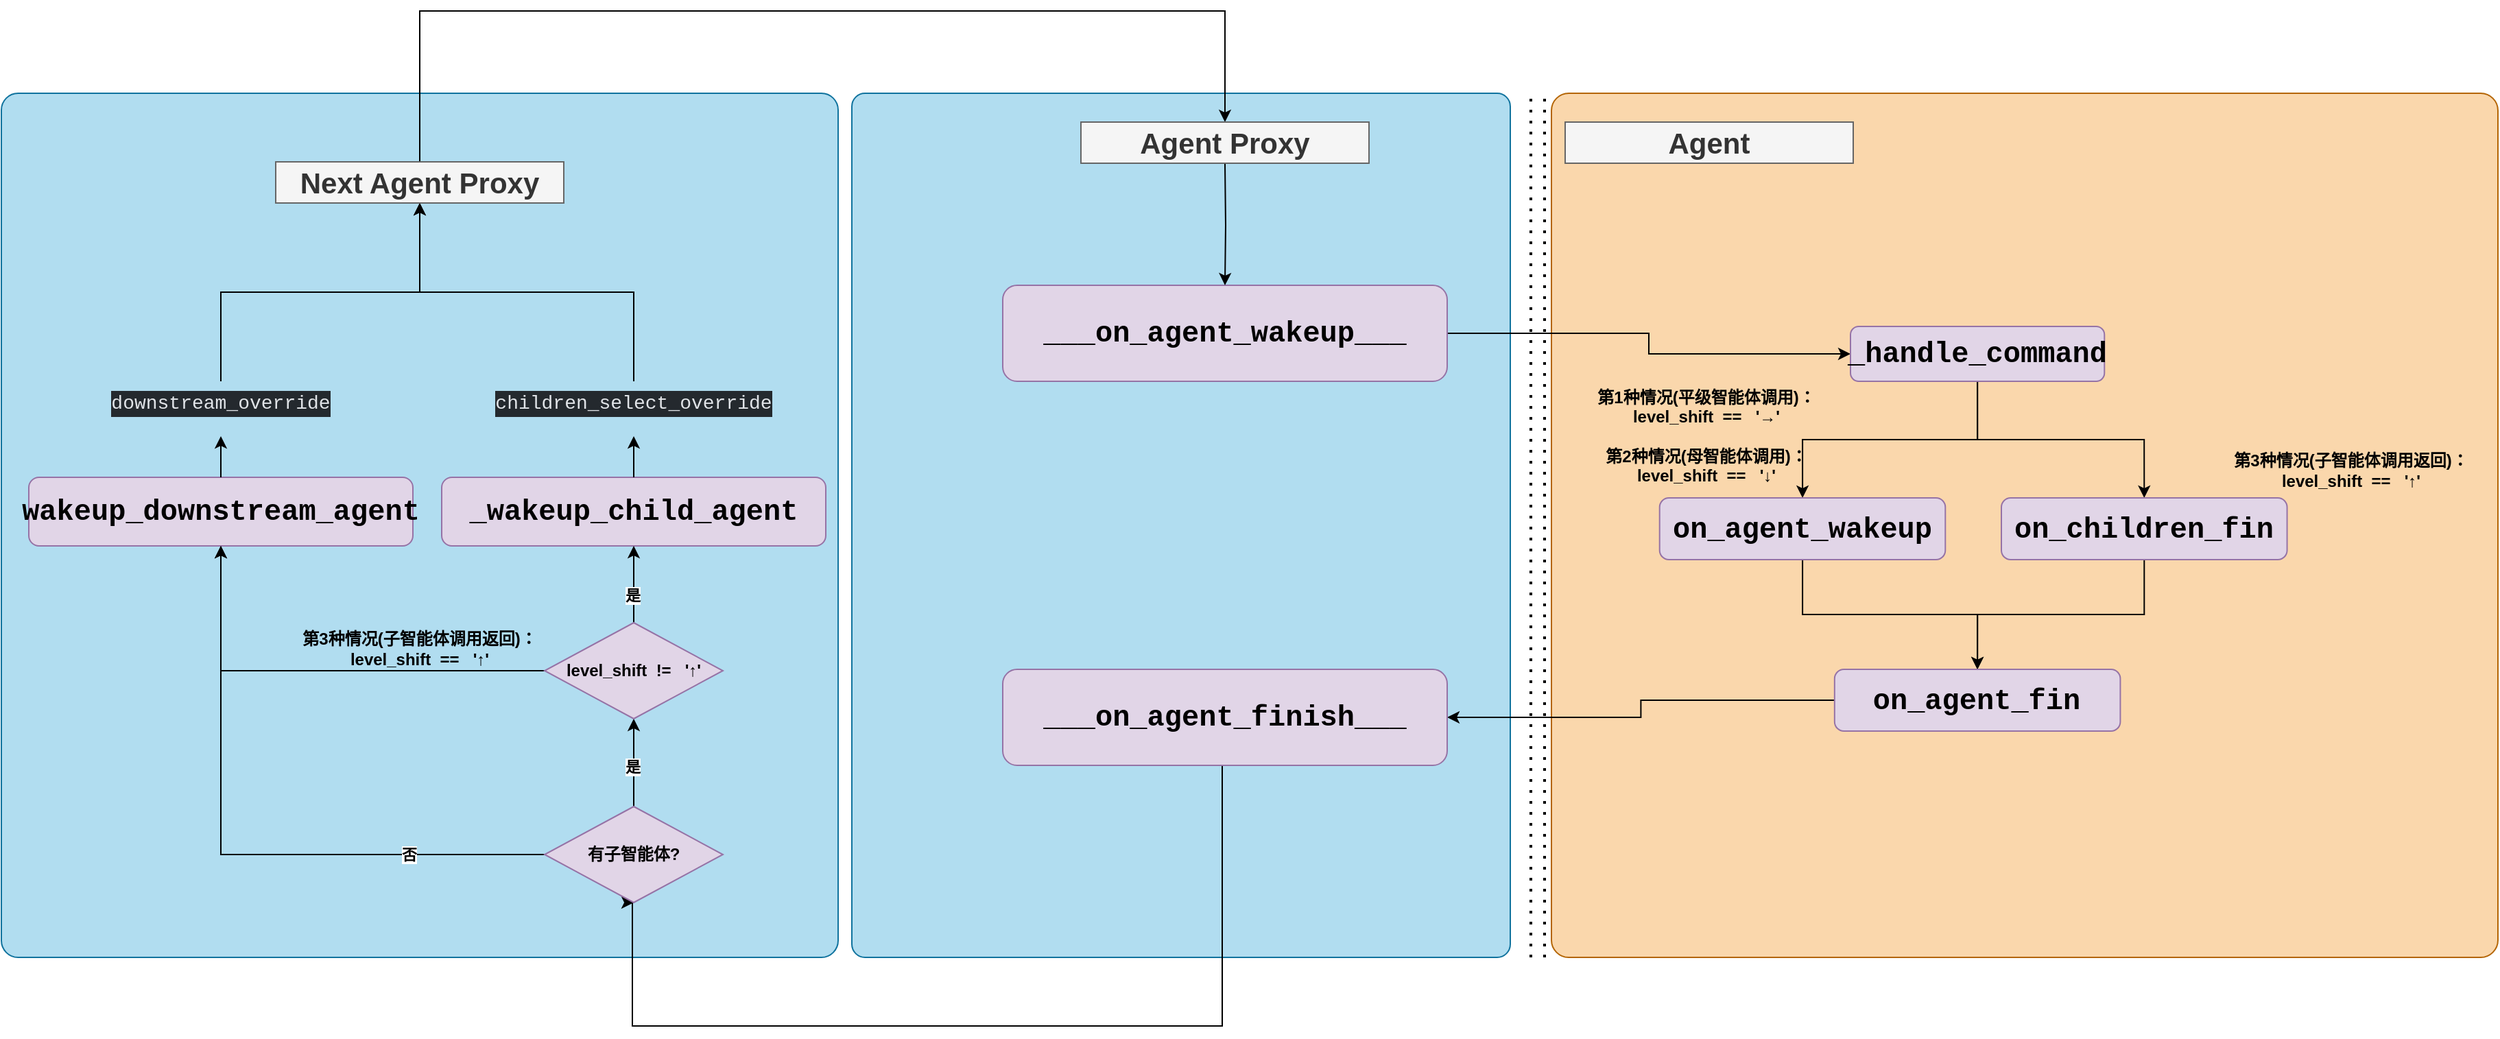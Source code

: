 <mxfile version="21.7.5" type="device">
  <diagram name="第 1 页" id="akJ0fcTaUh_Lfy5anjCc">
    <mxGraphModel dx="146" dy="3135" grid="1" gridSize="10" guides="1" tooltips="1" connect="1" arrows="1" fold="1" page="1" pageScale="1" pageWidth="827" pageHeight="1169" math="0" shadow="0">
      <root>
        <mxCell id="0" />
        <mxCell id="1" parent="0" />
        <mxCell id="GvSntDB-U06VMIfwcd8t-68" value="" style="rounded=1;whiteSpace=wrap;html=1;arcSize=2;movable=1;resizable=1;rotatable=1;deletable=1;editable=1;locked=0;connectable=1;fillColor=#fad7ac;strokeColor=#b46504;" vertex="1" parent="1">
          <mxGeometry x="2050" y="-1220" width="690" height="630" as="geometry" />
        </mxCell>
        <mxCell id="GvSntDB-U06VMIfwcd8t-65" value="" style="rounded=1;whiteSpace=wrap;html=1;arcSize=2;fillColor=#b1ddf0;strokeColor=#10739e;" vertex="1" parent="1">
          <mxGeometry x="920" y="-1220" width="610" height="630" as="geometry" />
        </mxCell>
        <mxCell id="GvSntDB-U06VMIfwcd8t-32" value="" style="rounded=1;whiteSpace=wrap;html=1;arcSize=2;movable=1;resizable=1;rotatable=1;deletable=1;editable=1;locked=0;connectable=1;fillColor=#b1ddf0;strokeColor=#10739e;" vertex="1" parent="1">
          <mxGeometry x="1540" y="-1220" width="480" height="630" as="geometry" />
        </mxCell>
        <mxCell id="GvSntDB-U06VMIfwcd8t-25" style="edgeStyle=orthogonalEdgeStyle;rounded=0;orthogonalLoop=1;jettySize=auto;html=1;exitX=1;exitY=0.5;exitDx=0;exitDy=0;entryX=0;entryY=0.5;entryDx=0;entryDy=0;" edge="1" parent="1" source="GvSntDB-U06VMIfwcd8t-19" target="GvSntDB-U06VMIfwcd8t-24">
          <mxGeometry relative="1" as="geometry" />
        </mxCell>
        <mxCell id="GvSntDB-U06VMIfwcd8t-19" value="&lt;div style=&quot;font-family: Consolas, &amp;quot;Courier New&amp;quot;, monospace; font-size: 21px; line-height: 19px;&quot;&gt;___on_agent_wakeup___&lt;/div&gt;" style="rounded=1;whiteSpace=wrap;html=1;fillColor=#e1d5e7;strokeColor=#9673a6;fontSize=21;labelBackgroundColor=none;fontColor=#000000;fontStyle=1" vertex="1" parent="1">
          <mxGeometry x="1650" y="-1080" width="324" height="70" as="geometry" />
        </mxCell>
        <mxCell id="GvSntDB-U06VMIfwcd8t-20" value="" style="endArrow=none;dashed=1;html=1;dashPattern=1 3;strokeWidth=2;rounded=0;" edge="1" parent="1">
          <mxGeometry width="50" height="50" relative="1" as="geometry">
            <mxPoint x="2035" y="-590" as="sourcePoint" />
            <mxPoint x="2035" y="-1220" as="targetPoint" />
          </mxGeometry>
        </mxCell>
        <mxCell id="GvSntDB-U06VMIfwcd8t-64" style="edgeStyle=orthogonalEdgeStyle;rounded=0;orthogonalLoop=1;jettySize=auto;html=1;entryX=0.5;entryY=0;entryDx=0;entryDy=0;" edge="1" parent="1" target="GvSntDB-U06VMIfwcd8t-19">
          <mxGeometry relative="1" as="geometry">
            <mxPoint x="1812" y="-1169" as="sourcePoint" />
          </mxGeometry>
        </mxCell>
        <mxCell id="GvSntDB-U06VMIfwcd8t-23" value="Agent" style="text;html=1;strokeColor=#666666;fillColor=#f5f5f5;align=center;verticalAlign=middle;whiteSpace=wrap;rounded=0;fontSize=21;fontColor=#333333;fontStyle=1" vertex="1" parent="1">
          <mxGeometry x="2060" y="-1199" width="210" height="30" as="geometry" />
        </mxCell>
        <mxCell id="GvSntDB-U06VMIfwcd8t-28" style="edgeStyle=orthogonalEdgeStyle;rounded=0;orthogonalLoop=1;jettySize=auto;html=1;exitX=0.5;exitY=1;exitDx=0;exitDy=0;fontStyle=1" edge="1" parent="1" source="GvSntDB-U06VMIfwcd8t-24" target="GvSntDB-U06VMIfwcd8t-27">
          <mxGeometry relative="1" as="geometry" />
        </mxCell>
        <mxCell id="GvSntDB-U06VMIfwcd8t-30" style="edgeStyle=orthogonalEdgeStyle;rounded=0;orthogonalLoop=1;jettySize=auto;html=1;entryX=0.5;entryY=0;entryDx=0;entryDy=0;fontStyle=1" edge="1" parent="1" source="GvSntDB-U06VMIfwcd8t-24" target="GvSntDB-U06VMIfwcd8t-29">
          <mxGeometry relative="1" as="geometry" />
        </mxCell>
        <mxCell id="GvSntDB-U06VMIfwcd8t-24" value="&lt;div style=&quot;font-family: Consolas, &amp;quot;Courier New&amp;quot;, monospace; font-size: 21px; line-height: 19px;&quot;&gt;_handle_command&lt;/div&gt;" style="rounded=1;whiteSpace=wrap;html=1;fillColor=#e1d5e7;strokeColor=#9673a6;fontSize=21;labelBackgroundColor=none;fontColor=#000000;fontStyle=1" vertex="1" parent="1">
          <mxGeometry x="2268" y="-1050" width="185.14" height="40" as="geometry" />
        </mxCell>
        <mxCell id="GvSntDB-U06VMIfwcd8t-38" style="edgeStyle=orthogonalEdgeStyle;rounded=0;orthogonalLoop=1;jettySize=auto;html=1;fontStyle=1" edge="1" parent="1" source="GvSntDB-U06VMIfwcd8t-27" target="GvSntDB-U06VMIfwcd8t-37">
          <mxGeometry relative="1" as="geometry" />
        </mxCell>
        <mxCell id="GvSntDB-U06VMIfwcd8t-27" value="&lt;div style=&quot;font-family: Consolas, &amp;quot;Courier New&amp;quot;, monospace; font-size: 21px; line-height: 19px;&quot;&gt;&lt;span style=&quot;border-color: var(--border-color); text-align: left; font-size: 21px;&quot;&gt;on_agent_wakeup&lt;/span&gt;&lt;br style=&quot;font-size: 21px;&quot;&gt;&lt;/div&gt;" style="rounded=1;whiteSpace=wrap;html=1;fillColor=#e1d5e7;strokeColor=#9673a6;fontSize=21;labelBackgroundColor=none;fontColor=#000000;fontStyle=1" vertex="1" parent="1">
          <mxGeometry x="2128.86" y="-925" width="208.29" height="45" as="geometry" />
        </mxCell>
        <mxCell id="GvSntDB-U06VMIfwcd8t-39" style="edgeStyle=orthogonalEdgeStyle;rounded=0;orthogonalLoop=1;jettySize=auto;html=1;entryX=0.5;entryY=0;entryDx=0;entryDy=0;fontStyle=1" edge="1" parent="1" source="GvSntDB-U06VMIfwcd8t-29" target="GvSntDB-U06VMIfwcd8t-37">
          <mxGeometry relative="1" as="geometry" />
        </mxCell>
        <mxCell id="GvSntDB-U06VMIfwcd8t-29" value="&lt;div style=&quot;font-family: Consolas, &amp;quot;Courier New&amp;quot;, monospace; font-size: 21px; line-height: 19px;&quot;&gt;&lt;div style=&quot;line-height: 19px; font-size: 21px;&quot;&gt;on_children_fin&lt;/div&gt;&lt;/div&gt;" style="rounded=1;whiteSpace=wrap;html=1;fillColor=#e1d5e7;strokeColor=#9673a6;fontSize=21;labelBackgroundColor=none;fontColor=#000000;fontStyle=1" vertex="1" parent="1">
          <mxGeometry x="2378" y="-925" width="208.29" height="45" as="geometry" />
        </mxCell>
        <mxCell id="GvSntDB-U06VMIfwcd8t-34" value="第1种情况(平级智能体调用)：&lt;br&gt;level_shift&amp;nbsp; ==&amp;nbsp; &amp;nbsp;&#39;→&#39;&lt;br&gt;&lt;br&gt;第2种情况(母智能体调用)：&lt;br style=&quot;border-color: var(--border-color);&quot;&gt;level_shift&amp;nbsp; ==&amp;nbsp;&amp;nbsp;&amp;nbsp;&#39;↓&lt;span style=&quot;background-color: initial;&quot;&gt;&#39;&lt;/span&gt;" style="text;html=1;strokeColor=none;fillColor=none;align=center;verticalAlign=middle;whiteSpace=wrap;rounded=0;fontStyle=1" vertex="1" parent="1">
          <mxGeometry x="2068" y="-1015" width="190" height="90" as="geometry" />
        </mxCell>
        <mxCell id="GvSntDB-U06VMIfwcd8t-35" value="第3种情况(子智能体调用返回)：&lt;br&gt;level_shift&amp;nbsp; ==&amp;nbsp; &amp;nbsp;&#39;↑&lt;span style=&quot;background-color: initial;&quot;&gt;&#39;&lt;/span&gt;" style="text;html=1;strokeColor=none;fillColor=none;align=center;verticalAlign=middle;whiteSpace=wrap;rounded=0;fontStyle=1" vertex="1" parent="1">
          <mxGeometry x="2538" y="-970" width="190" height="50" as="geometry" />
        </mxCell>
        <mxCell id="GvSntDB-U06VMIfwcd8t-42" style="edgeStyle=orthogonalEdgeStyle;rounded=0;orthogonalLoop=1;jettySize=auto;html=1;" edge="1" parent="1" source="GvSntDB-U06VMIfwcd8t-37" target="GvSntDB-U06VMIfwcd8t-41">
          <mxGeometry relative="1" as="geometry" />
        </mxCell>
        <mxCell id="GvSntDB-U06VMIfwcd8t-37" value="&lt;div style=&quot;font-family: Consolas, &amp;quot;Courier New&amp;quot;, monospace; font-size: 21px; line-height: 19px;&quot;&gt;on_agent_fin&lt;br style=&quot;font-size: 21px;&quot;&gt;&lt;/div&gt;" style="rounded=1;whiteSpace=wrap;html=1;fillColor=#e1d5e7;strokeColor=#9673a6;fontSize=21;labelBackgroundColor=none;fontColor=#000000;fontStyle=1" vertex="1" parent="1">
          <mxGeometry x="2256.42" y="-800" width="208.29" height="45" as="geometry" />
        </mxCell>
        <mxCell id="GvSntDB-U06VMIfwcd8t-40" value="" style="endArrow=none;dashed=1;html=1;dashPattern=1 3;strokeWidth=2;rounded=0;" edge="1" parent="1">
          <mxGeometry width="50" height="50" relative="1" as="geometry">
            <mxPoint x="2045" y="-590" as="sourcePoint" />
            <mxPoint x="2045" y="-1220" as="targetPoint" />
          </mxGeometry>
        </mxCell>
        <mxCell id="GvSntDB-U06VMIfwcd8t-44" style="edgeStyle=orthogonalEdgeStyle;rounded=0;orthogonalLoop=1;jettySize=auto;html=1;entryX=0.5;entryY=1;entryDx=0;entryDy=0;" edge="1" parent="1" source="GvSntDB-U06VMIfwcd8t-41" target="GvSntDB-U06VMIfwcd8t-49">
          <mxGeometry relative="1" as="geometry">
            <mxPoint x="1435" y="-780" as="targetPoint" />
            <Array as="points">
              <mxPoint x="1810" y="-540" />
              <mxPoint x="1380" y="-540" />
              <mxPoint x="1380" y="-630" />
            </Array>
          </mxGeometry>
        </mxCell>
        <mxCell id="GvSntDB-U06VMIfwcd8t-41" value="&lt;div style=&quot;font-family: Consolas, &amp;quot;Courier New&amp;quot;, monospace; font-size: 21px; line-height: 19px;&quot;&gt;___on_agent_finish___&lt;/div&gt;" style="rounded=1;whiteSpace=wrap;html=1;fillColor=#e1d5e7;strokeColor=#9673a6;fontSize=21;labelBackgroundColor=none;fontColor=#000000;fontStyle=1" vertex="1" parent="1">
          <mxGeometry x="1650" y="-800" width="324" height="70" as="geometry" />
        </mxCell>
        <mxCell id="GvSntDB-U06VMIfwcd8t-61" style="edgeStyle=orthogonalEdgeStyle;rounded=0;orthogonalLoop=1;jettySize=auto;html=1;entryX=0.5;entryY=1;entryDx=0;entryDy=0;" edge="1" parent="1" source="GvSntDB-U06VMIfwcd8t-69" target="GvSntDB-U06VMIfwcd8t-60">
          <mxGeometry relative="1" as="geometry" />
        </mxCell>
        <mxCell id="GvSntDB-U06VMIfwcd8t-45" value="&lt;div style=&quot;font-family: Consolas, &amp;quot;Courier New&amp;quot;, monospace; font-size: 21px; line-height: 19px;&quot;&gt;wakeup_downstream_agent&lt;br&gt;&lt;/div&gt;" style="rounded=1;whiteSpace=wrap;html=1;fillColor=#e1d5e7;strokeColor=#9673a6;fontSize=21;labelBackgroundColor=none;fontColor=#000000;fontStyle=1" vertex="1" parent="1">
          <mxGeometry x="940" y="-940" width="280" height="50" as="geometry" />
        </mxCell>
        <mxCell id="GvSntDB-U06VMIfwcd8t-62" style="edgeStyle=orthogonalEdgeStyle;rounded=0;orthogonalLoop=1;jettySize=auto;html=1;entryX=0.5;entryY=1;entryDx=0;entryDy=0;" edge="1" parent="1" source="GvSntDB-U06VMIfwcd8t-71" target="GvSntDB-U06VMIfwcd8t-60">
          <mxGeometry relative="1" as="geometry" />
        </mxCell>
        <mxCell id="GvSntDB-U06VMIfwcd8t-46" value="&lt;div style=&quot;font-family: Consolas, &amp;quot;Courier New&amp;quot;, monospace; font-size: 21px; line-height: 19px;&quot;&gt;_wakeup_child_agent&lt;/div&gt;" style="rounded=1;whiteSpace=wrap;html=1;fillColor=#e1d5e7;strokeColor=#9673a6;fontSize=21;labelBackgroundColor=none;fontColor=#000000;fontStyle=1" vertex="1" parent="1">
          <mxGeometry x="1241" y="-940" width="280" height="50" as="geometry" />
        </mxCell>
        <mxCell id="GvSntDB-U06VMIfwcd8t-50" style="edgeStyle=orthogonalEdgeStyle;rounded=0;orthogonalLoop=1;jettySize=auto;html=1;exitX=0;exitY=0.5;exitDx=0;exitDy=0;fontStyle=1" edge="1" parent="1" source="GvSntDB-U06VMIfwcd8t-49" target="GvSntDB-U06VMIfwcd8t-45">
          <mxGeometry relative="1" as="geometry" />
        </mxCell>
        <mxCell id="GvSntDB-U06VMIfwcd8t-51" value="否" style="edgeLabel;html=1;align=center;verticalAlign=middle;resizable=0;points=[];fontStyle=1" vertex="1" connectable="0" parent="GvSntDB-U06VMIfwcd8t-50">
          <mxGeometry x="-0.569" relative="1" as="geometry">
            <mxPoint as="offset" />
          </mxGeometry>
        </mxCell>
        <mxCell id="GvSntDB-U06VMIfwcd8t-52" style="edgeStyle=orthogonalEdgeStyle;rounded=0;orthogonalLoop=1;jettySize=auto;html=1;exitX=0.5;exitY=0;exitDx=0;exitDy=0;entryX=0.5;entryY=1;entryDx=0;entryDy=0;fontStyle=1" edge="1" parent="1" source="GvSntDB-U06VMIfwcd8t-49" target="GvSntDB-U06VMIfwcd8t-54">
          <mxGeometry relative="1" as="geometry" />
        </mxCell>
        <mxCell id="GvSntDB-U06VMIfwcd8t-53" value="是" style="edgeLabel;html=1;align=center;verticalAlign=middle;resizable=0;points=[];fontStyle=1" vertex="1" connectable="0" parent="GvSntDB-U06VMIfwcd8t-52">
          <mxGeometry x="-0.724" y="-1" relative="1" as="geometry">
            <mxPoint x="-2" y="-20" as="offset" />
          </mxGeometry>
        </mxCell>
        <mxCell id="GvSntDB-U06VMIfwcd8t-49" value="有子智能体?" style="rhombus;whiteSpace=wrap;html=1;fillColor=#e1d5e7;strokeColor=#9673a6;fontStyle=1" vertex="1" parent="1">
          <mxGeometry x="1316" y="-700" width="130" height="70" as="geometry" />
        </mxCell>
        <mxCell id="GvSntDB-U06VMIfwcd8t-55" style="edgeStyle=orthogonalEdgeStyle;rounded=0;orthogonalLoop=1;jettySize=auto;html=1;exitX=0;exitY=0.5;exitDx=0;exitDy=0;fontStyle=1" edge="1" parent="1" source="GvSntDB-U06VMIfwcd8t-54">
          <mxGeometry relative="1" as="geometry">
            <mxPoint x="1080" y="-890" as="targetPoint" />
            <Array as="points">
              <mxPoint x="1080" y="-799" />
            </Array>
          </mxGeometry>
        </mxCell>
        <mxCell id="GvSntDB-U06VMIfwcd8t-56" style="edgeStyle=orthogonalEdgeStyle;rounded=0;orthogonalLoop=1;jettySize=auto;html=1;exitX=0.5;exitY=0;exitDx=0;exitDy=0;entryX=0.5;entryY=1;entryDx=0;entryDy=0;fontStyle=1" edge="1" parent="1" source="GvSntDB-U06VMIfwcd8t-54" target="GvSntDB-U06VMIfwcd8t-46">
          <mxGeometry relative="1" as="geometry" />
        </mxCell>
        <mxCell id="GvSntDB-U06VMIfwcd8t-59" value="是" style="edgeLabel;html=1;align=center;verticalAlign=middle;resizable=0;points=[];fontStyle=1" vertex="1" connectable="0" parent="GvSntDB-U06VMIfwcd8t-56">
          <mxGeometry x="-0.263" y="2" relative="1" as="geometry">
            <mxPoint x="1" as="offset" />
          </mxGeometry>
        </mxCell>
        <mxCell id="GvSntDB-U06VMIfwcd8t-54" value="level_shift&amp;nbsp; !=&amp;nbsp; &amp;nbsp;&#39;↑&#39;" style="rhombus;whiteSpace=wrap;html=1;fillColor=#e1d5e7;strokeColor=#9673a6;fontStyle=1" vertex="1" parent="1">
          <mxGeometry x="1316" y="-834" width="130" height="70" as="geometry" />
        </mxCell>
        <mxCell id="GvSntDB-U06VMIfwcd8t-57" value="第3种情况(子智能体调用返回)：&lt;br&gt;level_shift&amp;nbsp; ==&amp;nbsp; &amp;nbsp;&#39;↑&lt;span style=&quot;background-color: initial;&quot;&gt;&#39;&lt;/span&gt;" style="text;html=1;strokeColor=none;fillColor=none;align=center;verticalAlign=middle;whiteSpace=wrap;rounded=0;fontStyle=1" vertex="1" parent="1">
          <mxGeometry x="1130" y="-840" width="190" height="50" as="geometry" />
        </mxCell>
        <mxCell id="GvSntDB-U06VMIfwcd8t-67" style="edgeStyle=orthogonalEdgeStyle;rounded=0;orthogonalLoop=1;jettySize=auto;html=1;exitX=0.5;exitY=0;exitDx=0;exitDy=0;entryX=0.5;entryY=0;entryDx=0;entryDy=0;" edge="1" parent="1" source="GvSntDB-U06VMIfwcd8t-60" target="GvSntDB-U06VMIfwcd8t-66">
          <mxGeometry relative="1" as="geometry">
            <Array as="points">
              <mxPoint x="1225" y="-1280" />
              <mxPoint x="1812" y="-1280" />
            </Array>
          </mxGeometry>
        </mxCell>
        <mxCell id="GvSntDB-U06VMIfwcd8t-60" value="Next Agent Proxy" style="text;html=1;strokeColor=#666666;fillColor=#f5f5f5;align=center;verticalAlign=middle;whiteSpace=wrap;rounded=0;fontSize=21;fontColor=#333333;fontStyle=1" vertex="1" parent="1">
          <mxGeometry x="1120" y="-1170" width="210" height="30" as="geometry" />
        </mxCell>
        <mxCell id="GvSntDB-U06VMIfwcd8t-66" value="Agent Proxy" style="text;html=1;strokeColor=#666666;fillColor=#f5f5f5;align=center;verticalAlign=middle;whiteSpace=wrap;rounded=0;fontSize=21;fontColor=#333333;fontStyle=1" vertex="1" parent="1">
          <mxGeometry x="1707" y="-1199" width="210" height="30" as="geometry" />
        </mxCell>
        <mxCell id="GvSntDB-U06VMIfwcd8t-70" value="" style="edgeStyle=orthogonalEdgeStyle;rounded=0;orthogonalLoop=1;jettySize=auto;html=1;entryX=0.5;entryY=1;entryDx=0;entryDy=0;" edge="1" parent="1" source="GvSntDB-U06VMIfwcd8t-45" target="GvSntDB-U06VMIfwcd8t-69">
          <mxGeometry relative="1" as="geometry">
            <mxPoint x="1080" y="-940" as="sourcePoint" />
            <mxPoint x="1225" y="-1140" as="targetPoint" />
          </mxGeometry>
        </mxCell>
        <mxCell id="GvSntDB-U06VMIfwcd8t-69" value="&lt;div style=&quot;color: rgb(225, 228, 232); background-color: rgb(36, 41, 46); font-family: Consolas, &amp;quot;Courier New&amp;quot;, monospace; font-weight: normal; font-size: 14px; line-height: 19px;&quot;&gt;&lt;div&gt;&lt;span style=&quot;color: #e1e4e8;&quot;&gt;downstream_override&lt;/span&gt;&lt;/div&gt;&lt;/div&gt;" style="text;whiteSpace=wrap;html=1;align=center;" vertex="1" parent="1">
          <mxGeometry x="990" y="-1010" width="180" height="40" as="geometry" />
        </mxCell>
        <mxCell id="GvSntDB-U06VMIfwcd8t-72" value="" style="edgeStyle=orthogonalEdgeStyle;rounded=0;orthogonalLoop=1;jettySize=auto;html=1;entryX=0.5;entryY=1;entryDx=0;entryDy=0;" edge="1" parent="1" source="GvSntDB-U06VMIfwcd8t-46" target="GvSntDB-U06VMIfwcd8t-71">
          <mxGeometry relative="1" as="geometry">
            <mxPoint x="1381" y="-940" as="sourcePoint" />
            <mxPoint x="1225" y="-1140" as="targetPoint" />
          </mxGeometry>
        </mxCell>
        <mxCell id="GvSntDB-U06VMIfwcd8t-71" value="&lt;div style=&quot;color: rgb(225, 228, 232); background-color: rgb(36, 41, 46); font-family: Consolas, &amp;quot;Courier New&amp;quot;, monospace; font-weight: normal; font-size: 14px; line-height: 19px;&quot;&gt;&lt;div&gt;&lt;span style=&quot;color: #e1e4e8;&quot;&gt;children_select_override&lt;/span&gt;&lt;/div&gt;&lt;/div&gt;" style="text;whiteSpace=wrap;html=1;align=center;" vertex="1" parent="1">
          <mxGeometry x="1260" y="-1010" width="242" height="40" as="geometry" />
        </mxCell>
      </root>
    </mxGraphModel>
  </diagram>
</mxfile>
